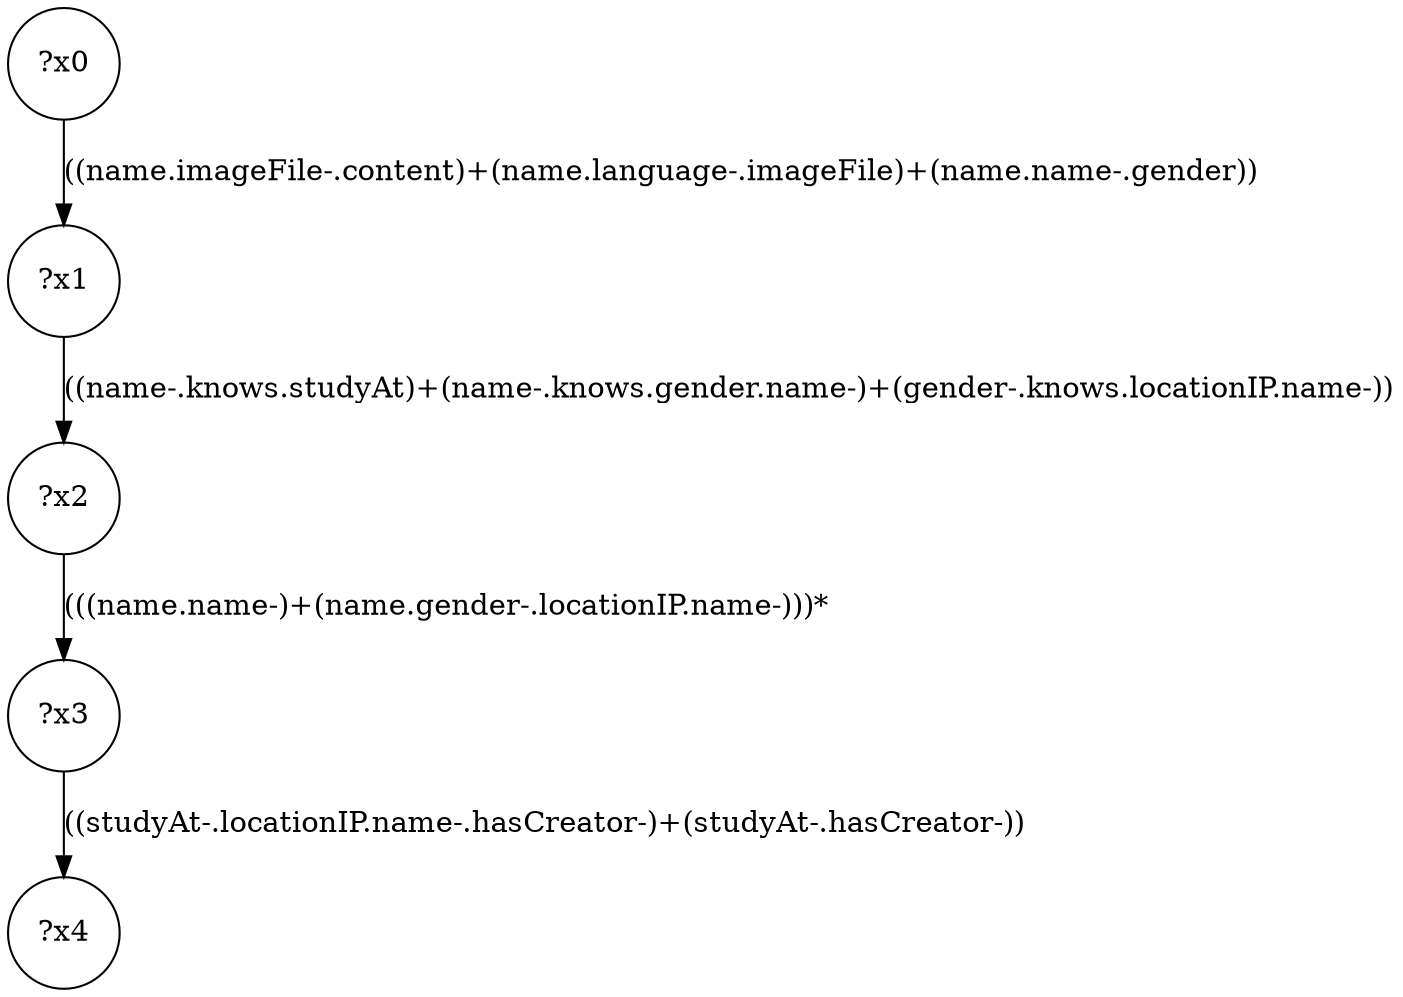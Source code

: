 digraph g {
	x0 [shape=circle, label="?x0"];
	x1 [shape=circle, label="?x1"];
	x0 -> x1 [label="((name.imageFile-.content)+(name.language-.imageFile)+(name.name-.gender))"];
	x2 [shape=circle, label="?x2"];
	x1 -> x2 [label="((name-.knows.studyAt)+(name-.knows.gender.name-)+(gender-.knows.locationIP.name-))"];
	x3 [shape=circle, label="?x3"];
	x2 -> x3 [label="(((name.name-)+(name.gender-.locationIP.name-)))*"];
	x4 [shape=circle, label="?x4"];
	x3 -> x4 [label="((studyAt-.locationIP.name-.hasCreator-)+(studyAt-.hasCreator-))"];
}
